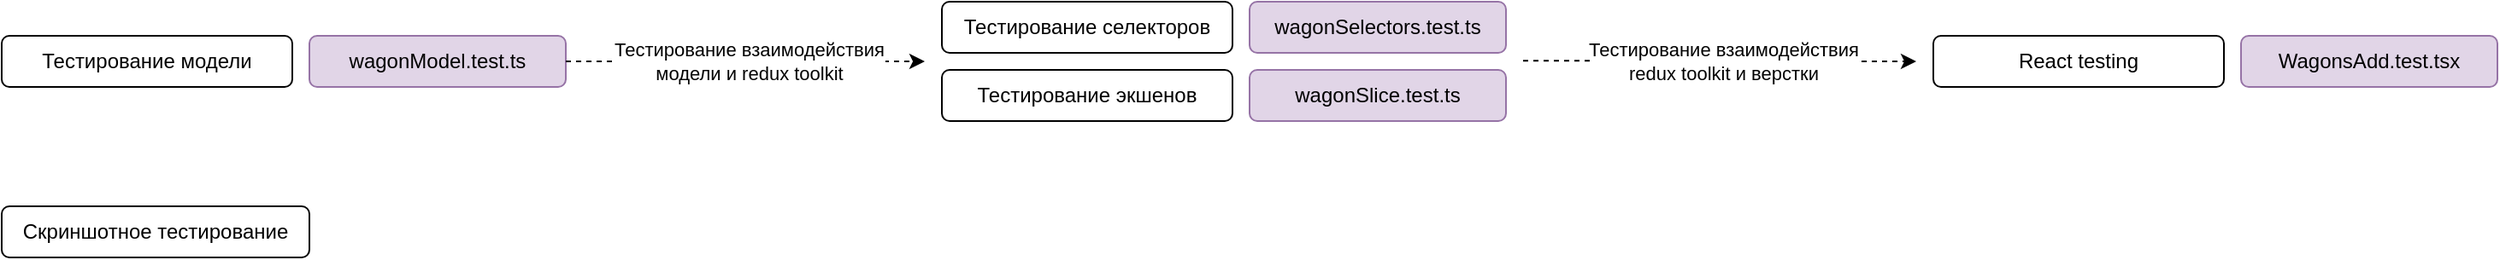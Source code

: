 <mxfile version="22.1.5" type="github">
  <diagram name="Страница — 1" id="VJD6JgEHWSqEKlqEP3wv">
    <mxGraphModel dx="887" dy="488" grid="1" gridSize="10" guides="1" tooltips="1" connect="1" arrows="1" fold="1" page="0" pageScale="1" pageWidth="827" pageHeight="1169" math="0" shadow="0">
      <root>
        <mxCell id="0" />
        <mxCell id="1" parent="0" />
        <mxCell id="SvgV_56rTTklij22YndR-1" value="Тестирование селекторов" style="rounded=1;whiteSpace=wrap;html=1;" vertex="1" parent="1">
          <mxGeometry x="1420" y="450" width="170" height="30" as="geometry" />
        </mxCell>
        <mxCell id="SvgV_56rTTklij22YndR-2" value="wagonSelectors.test.ts" style="rounded=1;whiteSpace=wrap;html=1;fillColor=#e1d5e7;strokeColor=#9673a6;" vertex="1" parent="1">
          <mxGeometry x="1600" y="450" width="150" height="30" as="geometry" />
        </mxCell>
        <mxCell id="SvgV_56rTTklij22YndR-3" value="Тестирование экшенов" style="rounded=1;whiteSpace=wrap;html=1;" vertex="1" parent="1">
          <mxGeometry x="1420" y="490" width="170" height="30" as="geometry" />
        </mxCell>
        <mxCell id="SvgV_56rTTklij22YndR-4" value="wagonSlice.test.ts" style="rounded=1;whiteSpace=wrap;html=1;fillColor=#e1d5e7;strokeColor=#9673a6;" vertex="1" parent="1">
          <mxGeometry x="1600" y="490" width="150" height="30" as="geometry" />
        </mxCell>
        <mxCell id="SvgV_56rTTklij22YndR-5" value="Тестирование модели" style="rounded=1;whiteSpace=wrap;html=1;" vertex="1" parent="1">
          <mxGeometry x="870" y="470" width="170" height="30" as="geometry" />
        </mxCell>
        <mxCell id="SvgV_56rTTklij22YndR-6" value="wagonModel.test.ts" style="rounded=1;whiteSpace=wrap;html=1;fillColor=#e1d5e7;strokeColor=#9673a6;" vertex="1" parent="1">
          <mxGeometry x="1050" y="470" width="150" height="30" as="geometry" />
        </mxCell>
        <mxCell id="SvgV_56rTTklij22YndR-9" value="" style="endArrow=classic;html=1;rounded=0;exitX=1;exitY=0.5;exitDx=0;exitDy=0;dashed=1;" edge="1" parent="1" source="SvgV_56rTTklij22YndR-6">
          <mxGeometry width="50" height="50" relative="1" as="geometry">
            <mxPoint x="1360" y="460" as="sourcePoint" />
            <mxPoint x="1410" y="485" as="targetPoint" />
          </mxGeometry>
        </mxCell>
        <mxCell id="SvgV_56rTTklij22YndR-10" value="Тестирование взаимодействия &lt;br&gt;модели и redux toolkit" style="edgeLabel;html=1;align=center;verticalAlign=middle;resizable=0;points=[];" vertex="1" connectable="0" parent="SvgV_56rTTklij22YndR-9">
          <mxGeometry x="-0.028" y="-2" relative="1" as="geometry">
            <mxPoint x="5" y="-2" as="offset" />
          </mxGeometry>
        </mxCell>
        <mxCell id="SvgV_56rTTklij22YndR-12" value="" style="endArrow=classic;html=1;rounded=0;exitX=1;exitY=0.5;exitDx=0;exitDy=0;dashed=1;" edge="1" parent="1">
          <mxGeometry width="50" height="50" relative="1" as="geometry">
            <mxPoint x="1760" y="484.58" as="sourcePoint" />
            <mxPoint x="1990" y="485" as="targetPoint" />
          </mxGeometry>
        </mxCell>
        <mxCell id="SvgV_56rTTklij22YndR-13" value="Тестирование взаимодействия &lt;br&gt;redux toolkit и верстки" style="edgeLabel;html=1;align=center;verticalAlign=middle;resizable=0;points=[];" vertex="1" connectable="0" parent="SvgV_56rTTklij22YndR-12">
          <mxGeometry x="-0.028" y="-2" relative="1" as="geometry">
            <mxPoint x="5" y="-2" as="offset" />
          </mxGeometry>
        </mxCell>
        <mxCell id="SvgV_56rTTklij22YndR-14" value="React testing" style="rounded=1;whiteSpace=wrap;html=1;" vertex="1" parent="1">
          <mxGeometry x="2000" y="470" width="170" height="30" as="geometry" />
        </mxCell>
        <mxCell id="SvgV_56rTTklij22YndR-17" value="WagonsAdd.test.tsx" style="rounded=1;whiteSpace=wrap;html=1;fillColor=#e1d5e7;strokeColor=#9673a6;" vertex="1" parent="1">
          <mxGeometry x="2180" y="470" width="150" height="30" as="geometry" />
        </mxCell>
        <mxCell id="SvgV_56rTTklij22YndR-22" value="Скриншотное тестирование" style="rounded=1;whiteSpace=wrap;html=1;" vertex="1" parent="1">
          <mxGeometry x="870" y="570" width="180" height="30" as="geometry" />
        </mxCell>
      </root>
    </mxGraphModel>
  </diagram>
</mxfile>
